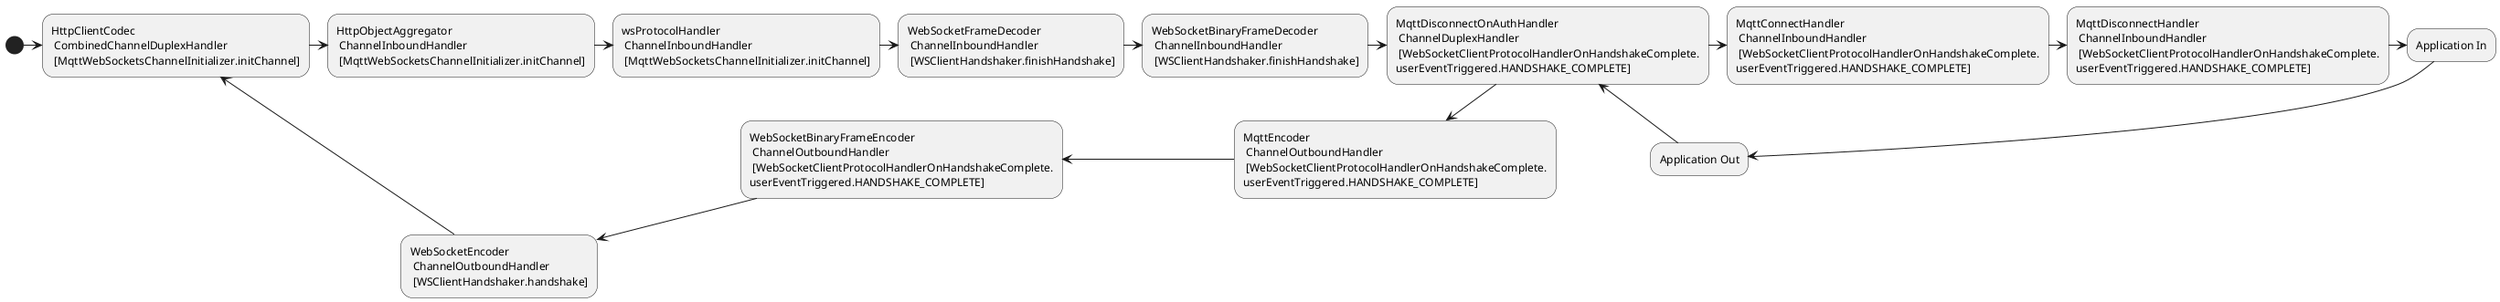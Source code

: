 @startuml

(*)-right->"HttpClientCodec \n CombinedChannelDuplexHandler \n [MqttWebSocketsChannelInitializer.initChannel]" as HttpClientCodec
-right-> "HttpObjectAggregator \n ChannelInboundHandler \n [MqttWebSocketsChannelInitializer.initChannel]"
-right-> "wsProtocolHandler \n ChannelInboundHandler \n [MqttWebSocketsChannelInitializer.initChannel]"
-right-> "WebSocketFrameDecoder \n ChannelInboundHandler \n [WSClientHandshaker.finishHandshake]"
-right-> "WebSocketBinaryFrameDecoder \n ChannelInboundHandler \n [WSClientHandshaker.finishHandshake]"
-right-> "MqttDisconnectOnAuthHandler \n ChannelDuplexHandler \n [WebSocketClientProtocolHandlerOnHandshakeComplete.\nuserEventTriggered.HANDSHAKE_COMPLETE]" as MqttDisconnectOnAuthHandler
-right-> "MqttConnectHandler \n ChannelInboundHandler \n [WebSocketClientProtocolHandlerOnHandshakeComplete.\nuserEventTriggered.HANDSHAKE_COMPLETE]"
-right-> "MqttDisconnectHandler \n ChannelInboundHandler \n [WebSocketClientProtocolHandlerOnHandshakeComplete.\nuserEventTriggered.HANDSHAKE_COMPLETE]"
-right-> Application In
-down-> Application Out
-left-> MqttDisconnectOnAuthHandler
-down-> "MqttEncoder \n ChannelOutboundHandler \n [WebSocketClientProtocolHandlerOnHandshakeComplete.\nuserEventTriggered.HANDSHAKE_COMPLETE]"
-left-> "WebSocketBinaryFrameEncoder \n ChannelOutboundHandler \n [WebSocketClientProtocolHandlerOnHandshakeComplete.\nuserEventTriggered.HANDSHAKE_COMPLETE]"
--> "WebSocketEncoder \n ChannelOutboundHandler \n [WSClientHandshaker.handshake]"
-left-> HttpClientCodec

@enduml
